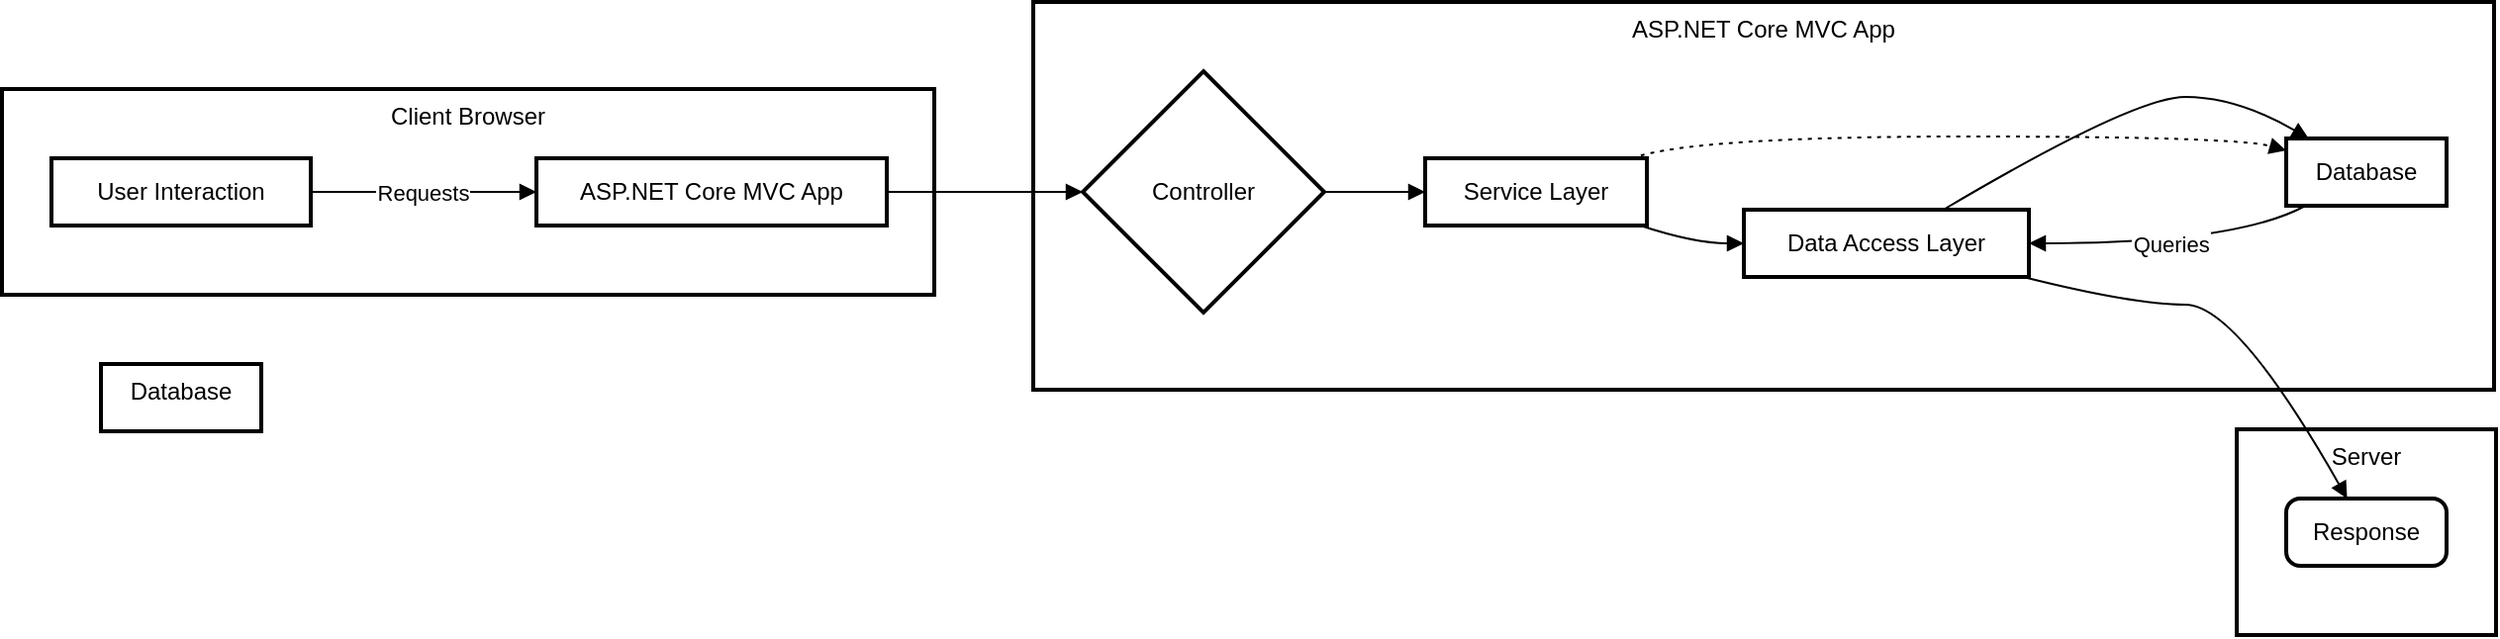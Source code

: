 <mxfile version="24.7.12">
  <diagram name="Page-1" id="huUSTx4H7rLQshr9MhEr">
    <mxGraphModel>
      <root>
        <mxCell id="0" />
        <mxCell id="1" parent="0" />
        <mxCell id="2" value="Server" style="whiteSpace=wrap;strokeWidth=2;verticalAlign=top;" vertex="1" parent="1">
          <mxGeometry x="1129" y="216" width="131" height="104" as="geometry" />
        </mxCell>
        <mxCell id="3" value="Response" style="rounded=1;absoluteArcSize=1;arcSize=14;whiteSpace=wrap;strokeWidth=2;" vertex="1" parent="1">
          <mxGeometry x="1154" y="251" width="81" height="34" as="geometry" />
        </mxCell>
        <mxCell id="4" value="ASP.NET Core MVC App" style="whiteSpace=wrap;strokeWidth=2;verticalAlign=top;" vertex="1" parent="1">
          <mxGeometry x="521" width="738" height="196" as="geometry" />
        </mxCell>
        <mxCell id="5" value="Controller" style="rhombus;strokeWidth=2;whiteSpace=wrap;" vertex="1" parent="1">
          <mxGeometry x="546" y="35" width="122" height="122" as="geometry" />
        </mxCell>
        <mxCell id="6" value="Service Layer" style="whiteSpace=wrap;strokeWidth=2;" vertex="1" parent="1">
          <mxGeometry x="719" y="79" width="112" height="34" as="geometry" />
        </mxCell>
        <mxCell id="7" value="Data Access Layer" style="whiteSpace=wrap;strokeWidth=2;" vertex="1" parent="1">
          <mxGeometry x="880" y="105" width="144" height="34" as="geometry" />
        </mxCell>
        <mxCell id="8" value="Database" style="whiteSpace=wrap;strokeWidth=2;" vertex="1" parent="1">
          <mxGeometry x="1154" y="69" width="81" height="34" as="geometry" />
        </mxCell>
        <mxCell id="9" value="Client Browser" style="whiteSpace=wrap;strokeWidth=2;verticalAlign=top;" vertex="1" parent="1">
          <mxGeometry y="44" width="471" height="104" as="geometry" />
        </mxCell>
        <mxCell id="10" value="ASP.NET Core MVC App" style="whiteSpace=wrap;strokeWidth=2;" vertex="1" parent="1">
          <mxGeometry x="270" y="79" width="177" height="34" as="geometry" />
        </mxCell>
        <mxCell id="11" value="User Interaction" style="whiteSpace=wrap;strokeWidth=2;" vertex="1" parent="1">
          <mxGeometry x="25" y="79" width="131" height="34" as="geometry" />
        </mxCell>
        <mxCell id="12" value="Database" style="whiteSpace=wrap;strokeWidth=2;verticalAlign=top;" vertex="1" parent="1">
          <mxGeometry x="50" y="183" width="81" height="34" as="geometry" />
        </mxCell>
        <mxCell id="13" value="Requests" style="curved=1;startArrow=none;endArrow=block;exitX=1;exitY=0.5;entryX=0;entryY=0.5;" edge="1" parent="1" source="11" target="10">
          <mxGeometry relative="1" as="geometry">
            <Array as="points" />
          </mxGeometry>
        </mxCell>
        <mxCell id="14" value="" style="curved=1;startArrow=none;endArrow=block;exitX=1;exitY=0.5;entryX=0;entryY=0.5;" edge="1" parent="1" source="10" target="5">
          <mxGeometry relative="1" as="geometry">
            <Array as="points" />
          </mxGeometry>
        </mxCell>
        <mxCell id="15" value="" style="curved=1;startArrow=none;endArrow=block;exitX=1.01;exitY=0.5;entryX=0;entryY=0.5;" edge="1" parent="1" source="5" target="6">
          <mxGeometry relative="1" as="geometry">
            <Array as="points" />
          </mxGeometry>
        </mxCell>
        <mxCell id="16" value="" style="curved=1;startArrow=none;endArrow=block;exitX=0.97;exitY=1;entryX=0;entryY=0.5;" edge="1" parent="1" source="6" target="7">
          <mxGeometry relative="1" as="geometry">
            <Array as="points">
              <mxPoint x="855" y="122" />
            </Array>
          </mxGeometry>
        </mxCell>
        <mxCell id="17" value="" style="curved=1;startArrow=none;endArrow=block;exitX=0.7;exitY=0;entryX=0.14;entryY=0;" edge="1" parent="1" source="7" target="8">
          <mxGeometry relative="1" as="geometry">
            <Array as="points">
              <mxPoint x="1077" y="48" />
              <mxPoint x="1129" y="48" />
            </Array>
          </mxGeometry>
        </mxCell>
        <mxCell id="18" value="" style="curved=1;dashed=1;dashPattern=2 3;startArrow=none;endArrow=block;exitX=0.93;exitY=0;entryX=0;entryY=0.18;" edge="1" parent="1" source="6" target="8">
          <mxGeometry relative="1" as="geometry">
            <Array as="points">
              <mxPoint x="855" y="68" />
              <mxPoint x="1129" y="68" />
            </Array>
          </mxGeometry>
        </mxCell>
        <mxCell id="19" value="Queries" style="curved=1;startArrow=none;endArrow=block;exitX=0.12;exitY=1;entryX=1;entryY=0.5;" edge="1" parent="1" source="8" target="7">
          <mxGeometry relative="1" as="geometry">
            <Array as="points">
              <mxPoint x="1129" y="122" />
            </Array>
          </mxGeometry>
        </mxCell>
        <mxCell id="20" value="" style="curved=1;startArrow=none;endArrow=block;exitX=0.98;exitY=1;entryX=0.38;entryY=0;" edge="1" parent="1" source="7" target="3">
          <mxGeometry relative="1" as="geometry">
            <Array as="points">
              <mxPoint x="1077" y="153" />
              <mxPoint x="1129" y="153" />
            </Array>
          </mxGeometry>
        </mxCell>
      </root>
    </mxGraphModel>
  </diagram>
</mxfile>
